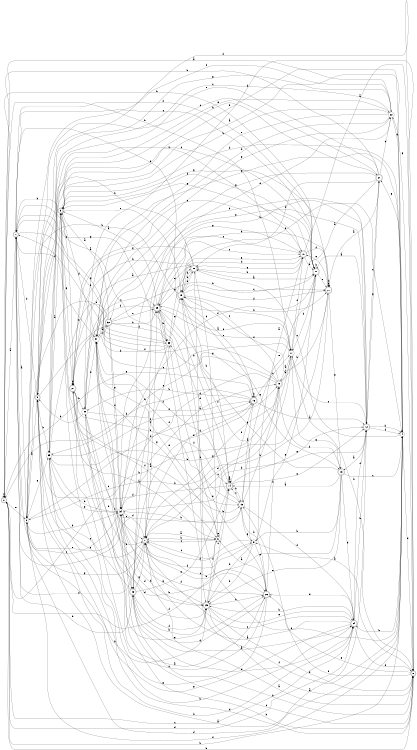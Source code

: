 digraph n29_2 {
__start0 [label="" shape="none"];

rankdir=LR;
size="8,5";

s0 [style="rounded,filled", color="black", fillcolor="white" shape="doublecircle", label="0"];
s1 [style="rounded,filled", color="black", fillcolor="white" shape="doublecircle", label="1"];
s2 [style="filled", color="black", fillcolor="white" shape="circle", label="2"];
s3 [style="rounded,filled", color="black", fillcolor="white" shape="doublecircle", label="3"];
s4 [style="filled", color="black", fillcolor="white" shape="circle", label="4"];
s5 [style="rounded,filled", color="black", fillcolor="white" shape="doublecircle", label="5"];
s6 [style="filled", color="black", fillcolor="white" shape="circle", label="6"];
s7 [style="rounded,filled", color="black", fillcolor="white" shape="doublecircle", label="7"];
s8 [style="rounded,filled", color="black", fillcolor="white" shape="doublecircle", label="8"];
s9 [style="filled", color="black", fillcolor="white" shape="circle", label="9"];
s10 [style="rounded,filled", color="black", fillcolor="white" shape="doublecircle", label="10"];
s11 [style="rounded,filled", color="black", fillcolor="white" shape="doublecircle", label="11"];
s12 [style="rounded,filled", color="black", fillcolor="white" shape="doublecircle", label="12"];
s13 [style="rounded,filled", color="black", fillcolor="white" shape="doublecircle", label="13"];
s14 [style="rounded,filled", color="black", fillcolor="white" shape="doublecircle", label="14"];
s15 [style="filled", color="black", fillcolor="white" shape="circle", label="15"];
s16 [style="rounded,filled", color="black", fillcolor="white" shape="doublecircle", label="16"];
s17 [style="filled", color="black", fillcolor="white" shape="circle", label="17"];
s18 [style="rounded,filled", color="black", fillcolor="white" shape="doublecircle", label="18"];
s19 [style="rounded,filled", color="black", fillcolor="white" shape="doublecircle", label="19"];
s20 [style="rounded,filled", color="black", fillcolor="white" shape="doublecircle", label="20"];
s21 [style="rounded,filled", color="black", fillcolor="white" shape="doublecircle", label="21"];
s22 [style="filled", color="black", fillcolor="white" shape="circle", label="22"];
s23 [style="rounded,filled", color="black", fillcolor="white" shape="doublecircle", label="23"];
s24 [style="rounded,filled", color="black", fillcolor="white" shape="doublecircle", label="24"];
s25 [style="rounded,filled", color="black", fillcolor="white" shape="doublecircle", label="25"];
s26 [style="rounded,filled", color="black", fillcolor="white" shape="doublecircle", label="26"];
s27 [style="rounded,filled", color="black", fillcolor="white" shape="doublecircle", label="27"];
s28 [style="rounded,filled", color="black", fillcolor="white" shape="doublecircle", label="28"];
s29 [style="rounded,filled", color="black", fillcolor="white" shape="doublecircle", label="29"];
s30 [style="filled", color="black", fillcolor="white" shape="circle", label="30"];
s31 [style="filled", color="black", fillcolor="white" shape="circle", label="31"];
s32 [style="rounded,filled", color="black", fillcolor="white" shape="doublecircle", label="32"];
s33 [style="filled", color="black", fillcolor="white" shape="circle", label="33"];
s34 [style="filled", color="black", fillcolor="white" shape="circle", label="34"];
s35 [style="filled", color="black", fillcolor="white" shape="circle", label="35"];
s0 -> s1 [label="a"];
s0 -> s4 [label="b"];
s0 -> s24 [label="c"];
s0 -> s24 [label="d"];
s0 -> s2 [label="e"];
s0 -> s0 [label="f"];
s0 -> s16 [label="g"];
s0 -> s18 [label="h"];
s1 -> s2 [label="a"];
s1 -> s33 [label="b"];
s1 -> s15 [label="c"];
s1 -> s31 [label="d"];
s1 -> s17 [label="e"];
s1 -> s11 [label="f"];
s1 -> s33 [label="g"];
s1 -> s23 [label="h"];
s2 -> s3 [label="a"];
s2 -> s34 [label="b"];
s2 -> s21 [label="c"];
s2 -> s18 [label="d"];
s2 -> s34 [label="e"];
s2 -> s4 [label="f"];
s2 -> s35 [label="g"];
s2 -> s25 [label="h"];
s3 -> s4 [label="a"];
s3 -> s35 [label="b"];
s3 -> s10 [label="c"];
s3 -> s1 [label="d"];
s3 -> s17 [label="e"];
s3 -> s8 [label="f"];
s3 -> s22 [label="g"];
s3 -> s24 [label="h"];
s4 -> s5 [label="a"];
s4 -> s24 [label="b"];
s4 -> s28 [label="c"];
s4 -> s8 [label="d"];
s4 -> s19 [label="e"];
s4 -> s29 [label="f"];
s4 -> s21 [label="g"];
s4 -> s5 [label="h"];
s5 -> s6 [label="a"];
s5 -> s4 [label="b"];
s5 -> s15 [label="c"];
s5 -> s11 [label="d"];
s5 -> s19 [label="e"];
s5 -> s27 [label="f"];
s5 -> s20 [label="g"];
s5 -> s1 [label="h"];
s6 -> s7 [label="a"];
s6 -> s7 [label="b"];
s6 -> s7 [label="c"];
s6 -> s28 [label="d"];
s6 -> s6 [label="e"];
s6 -> s33 [label="f"];
s6 -> s31 [label="g"];
s6 -> s14 [label="h"];
s7 -> s8 [label="a"];
s7 -> s26 [label="b"];
s7 -> s6 [label="c"];
s7 -> s1 [label="d"];
s7 -> s3 [label="e"];
s7 -> s16 [label="f"];
s7 -> s2 [label="g"];
s7 -> s29 [label="h"];
s8 -> s9 [label="a"];
s8 -> s0 [label="b"];
s8 -> s34 [label="c"];
s8 -> s30 [label="d"];
s8 -> s26 [label="e"];
s8 -> s15 [label="f"];
s8 -> s22 [label="g"];
s8 -> s34 [label="h"];
s9 -> s10 [label="a"];
s9 -> s25 [label="b"];
s9 -> s7 [label="c"];
s9 -> s7 [label="d"];
s9 -> s26 [label="e"];
s9 -> s19 [label="f"];
s9 -> s11 [label="g"];
s9 -> s25 [label="h"];
s10 -> s8 [label="a"];
s10 -> s11 [label="b"];
s10 -> s7 [label="c"];
s10 -> s19 [label="d"];
s10 -> s27 [label="e"];
s10 -> s20 [label="f"];
s10 -> s28 [label="g"];
s10 -> s28 [label="h"];
s11 -> s12 [label="a"];
s11 -> s11 [label="b"];
s11 -> s1 [label="c"];
s11 -> s17 [label="d"];
s11 -> s20 [label="e"];
s11 -> s34 [label="f"];
s11 -> s5 [label="g"];
s11 -> s0 [label="h"];
s12 -> s13 [label="a"];
s12 -> s4 [label="b"];
s12 -> s17 [label="c"];
s12 -> s2 [label="d"];
s12 -> s32 [label="e"];
s12 -> s4 [label="f"];
s12 -> s21 [label="g"];
s12 -> s29 [label="h"];
s13 -> s14 [label="a"];
s13 -> s18 [label="b"];
s13 -> s4 [label="c"];
s13 -> s29 [label="d"];
s13 -> s25 [label="e"];
s13 -> s0 [label="f"];
s13 -> s24 [label="g"];
s13 -> s9 [label="h"];
s14 -> s14 [label="a"];
s14 -> s15 [label="b"];
s14 -> s14 [label="c"];
s14 -> s3 [label="d"];
s14 -> s12 [label="e"];
s14 -> s31 [label="f"];
s14 -> s12 [label="g"];
s14 -> s19 [label="h"];
s15 -> s16 [label="a"];
s15 -> s26 [label="b"];
s15 -> s14 [label="c"];
s15 -> s24 [label="d"];
s15 -> s11 [label="e"];
s15 -> s31 [label="f"];
s15 -> s9 [label="g"];
s15 -> s34 [label="h"];
s16 -> s12 [label="a"];
s16 -> s16 [label="b"];
s16 -> s17 [label="c"];
s16 -> s0 [label="d"];
s16 -> s23 [label="e"];
s16 -> s14 [label="f"];
s16 -> s33 [label="g"];
s16 -> s30 [label="h"];
s17 -> s18 [label="a"];
s17 -> s0 [label="b"];
s17 -> s7 [label="c"];
s17 -> s7 [label="d"];
s17 -> s29 [label="e"];
s17 -> s10 [label="f"];
s17 -> s13 [label="g"];
s17 -> s8 [label="h"];
s18 -> s17 [label="a"];
s18 -> s15 [label="b"];
s18 -> s19 [label="c"];
s18 -> s34 [label="d"];
s18 -> s35 [label="e"];
s18 -> s1 [label="f"];
s18 -> s7 [label="g"];
s18 -> s11 [label="h"];
s19 -> s16 [label="a"];
s19 -> s2 [label="b"];
s19 -> s20 [label="c"];
s19 -> s20 [label="d"];
s19 -> s10 [label="e"];
s19 -> s28 [label="f"];
s19 -> s13 [label="g"];
s19 -> s20 [label="h"];
s20 -> s21 [label="a"];
s20 -> s29 [label="b"];
s20 -> s20 [label="c"];
s20 -> s20 [label="d"];
s20 -> s10 [label="e"];
s20 -> s19 [label="f"];
s20 -> s13 [label="g"];
s20 -> s2 [label="h"];
s21 -> s17 [label="a"];
s21 -> s0 [label="b"];
s21 -> s12 [label="c"];
s21 -> s22 [label="d"];
s21 -> s3 [label="e"];
s21 -> s28 [label="f"];
s21 -> s31 [label="g"];
s21 -> s35 [label="h"];
s22 -> s0 [label="a"];
s22 -> s5 [label="b"];
s22 -> s3 [label="c"];
s22 -> s23 [label="d"];
s22 -> s31 [label="e"];
s22 -> s2 [label="f"];
s22 -> s4 [label="g"];
s22 -> s31 [label="h"];
s23 -> s24 [label="a"];
s23 -> s8 [label="b"];
s23 -> s35 [label="c"];
s23 -> s24 [label="d"];
s23 -> s14 [label="e"];
s23 -> s25 [label="f"];
s23 -> s7 [label="g"];
s23 -> s25 [label="h"];
s24 -> s7 [label="a"];
s24 -> s25 [label="b"];
s24 -> s7 [label="c"];
s24 -> s8 [label="d"];
s24 -> s26 [label="e"];
s24 -> s12 [label="f"];
s24 -> s3 [label="g"];
s24 -> s12 [label="h"];
s25 -> s8 [label="a"];
s25 -> s26 [label="b"];
s25 -> s14 [label="c"];
s25 -> s30 [label="d"];
s25 -> s24 [label="e"];
s25 -> s6 [label="f"];
s25 -> s34 [label="g"];
s25 -> s8 [label="h"];
s26 -> s6 [label="a"];
s26 -> s18 [label="b"];
s26 -> s27 [label="c"];
s26 -> s23 [label="d"];
s26 -> s29 [label="e"];
s26 -> s31 [label="f"];
s26 -> s5 [label="g"];
s26 -> s27 [label="h"];
s27 -> s28 [label="a"];
s27 -> s7 [label="b"];
s27 -> s7 [label="c"];
s27 -> s27 [label="d"];
s27 -> s14 [label="e"];
s27 -> s6 [label="f"];
s27 -> s5 [label="g"];
s27 -> s30 [label="h"];
s28 -> s11 [label="a"];
s28 -> s3 [label="b"];
s28 -> s25 [label="c"];
s28 -> s19 [label="d"];
s28 -> s29 [label="e"];
s28 -> s19 [label="f"];
s28 -> s27 [label="g"];
s28 -> s27 [label="h"];
s29 -> s5 [label="a"];
s29 -> s14 [label="b"];
s29 -> s10 [label="c"];
s29 -> s15 [label="d"];
s29 -> s17 [label="e"];
s29 -> s30 [label="f"];
s29 -> s28 [label="g"];
s29 -> s33 [label="h"];
s30 -> s26 [label="a"];
s30 -> s3 [label="b"];
s30 -> s29 [label="c"];
s30 -> s25 [label="d"];
s30 -> s26 [label="e"];
s30 -> s16 [label="f"];
s30 -> s4 [label="g"];
s30 -> s31 [label="h"];
s31 -> s32 [label="a"];
s31 -> s12 [label="b"];
s31 -> s23 [label="c"];
s31 -> s5 [label="d"];
s31 -> s15 [label="e"];
s31 -> s32 [label="f"];
s31 -> s22 [label="g"];
s31 -> s25 [label="h"];
s32 -> s5 [label="a"];
s32 -> s29 [label="b"];
s32 -> s29 [label="c"];
s32 -> s33 [label="d"];
s32 -> s35 [label="e"];
s32 -> s34 [label="f"];
s32 -> s34 [label="g"];
s32 -> s11 [label="h"];
s33 -> s1 [label="a"];
s33 -> s27 [label="b"];
s33 -> s23 [label="c"];
s33 -> s2 [label="d"];
s33 -> s19 [label="e"];
s33 -> s4 [label="f"];
s33 -> s1 [label="g"];
s33 -> s34 [label="h"];
s34 -> s18 [label="a"];
s34 -> s12 [label="b"];
s34 -> s1 [label="c"];
s34 -> s7 [label="d"];
s34 -> s23 [label="e"];
s34 -> s9 [label="f"];
s34 -> s10 [label="g"];
s34 -> s35 [label="h"];
s35 -> s5 [label="a"];
s35 -> s20 [label="b"];
s35 -> s11 [label="c"];
s35 -> s8 [label="d"];
s35 -> s22 [label="e"];
s35 -> s16 [label="f"];
s35 -> s34 [label="g"];
s35 -> s24 [label="h"];

}